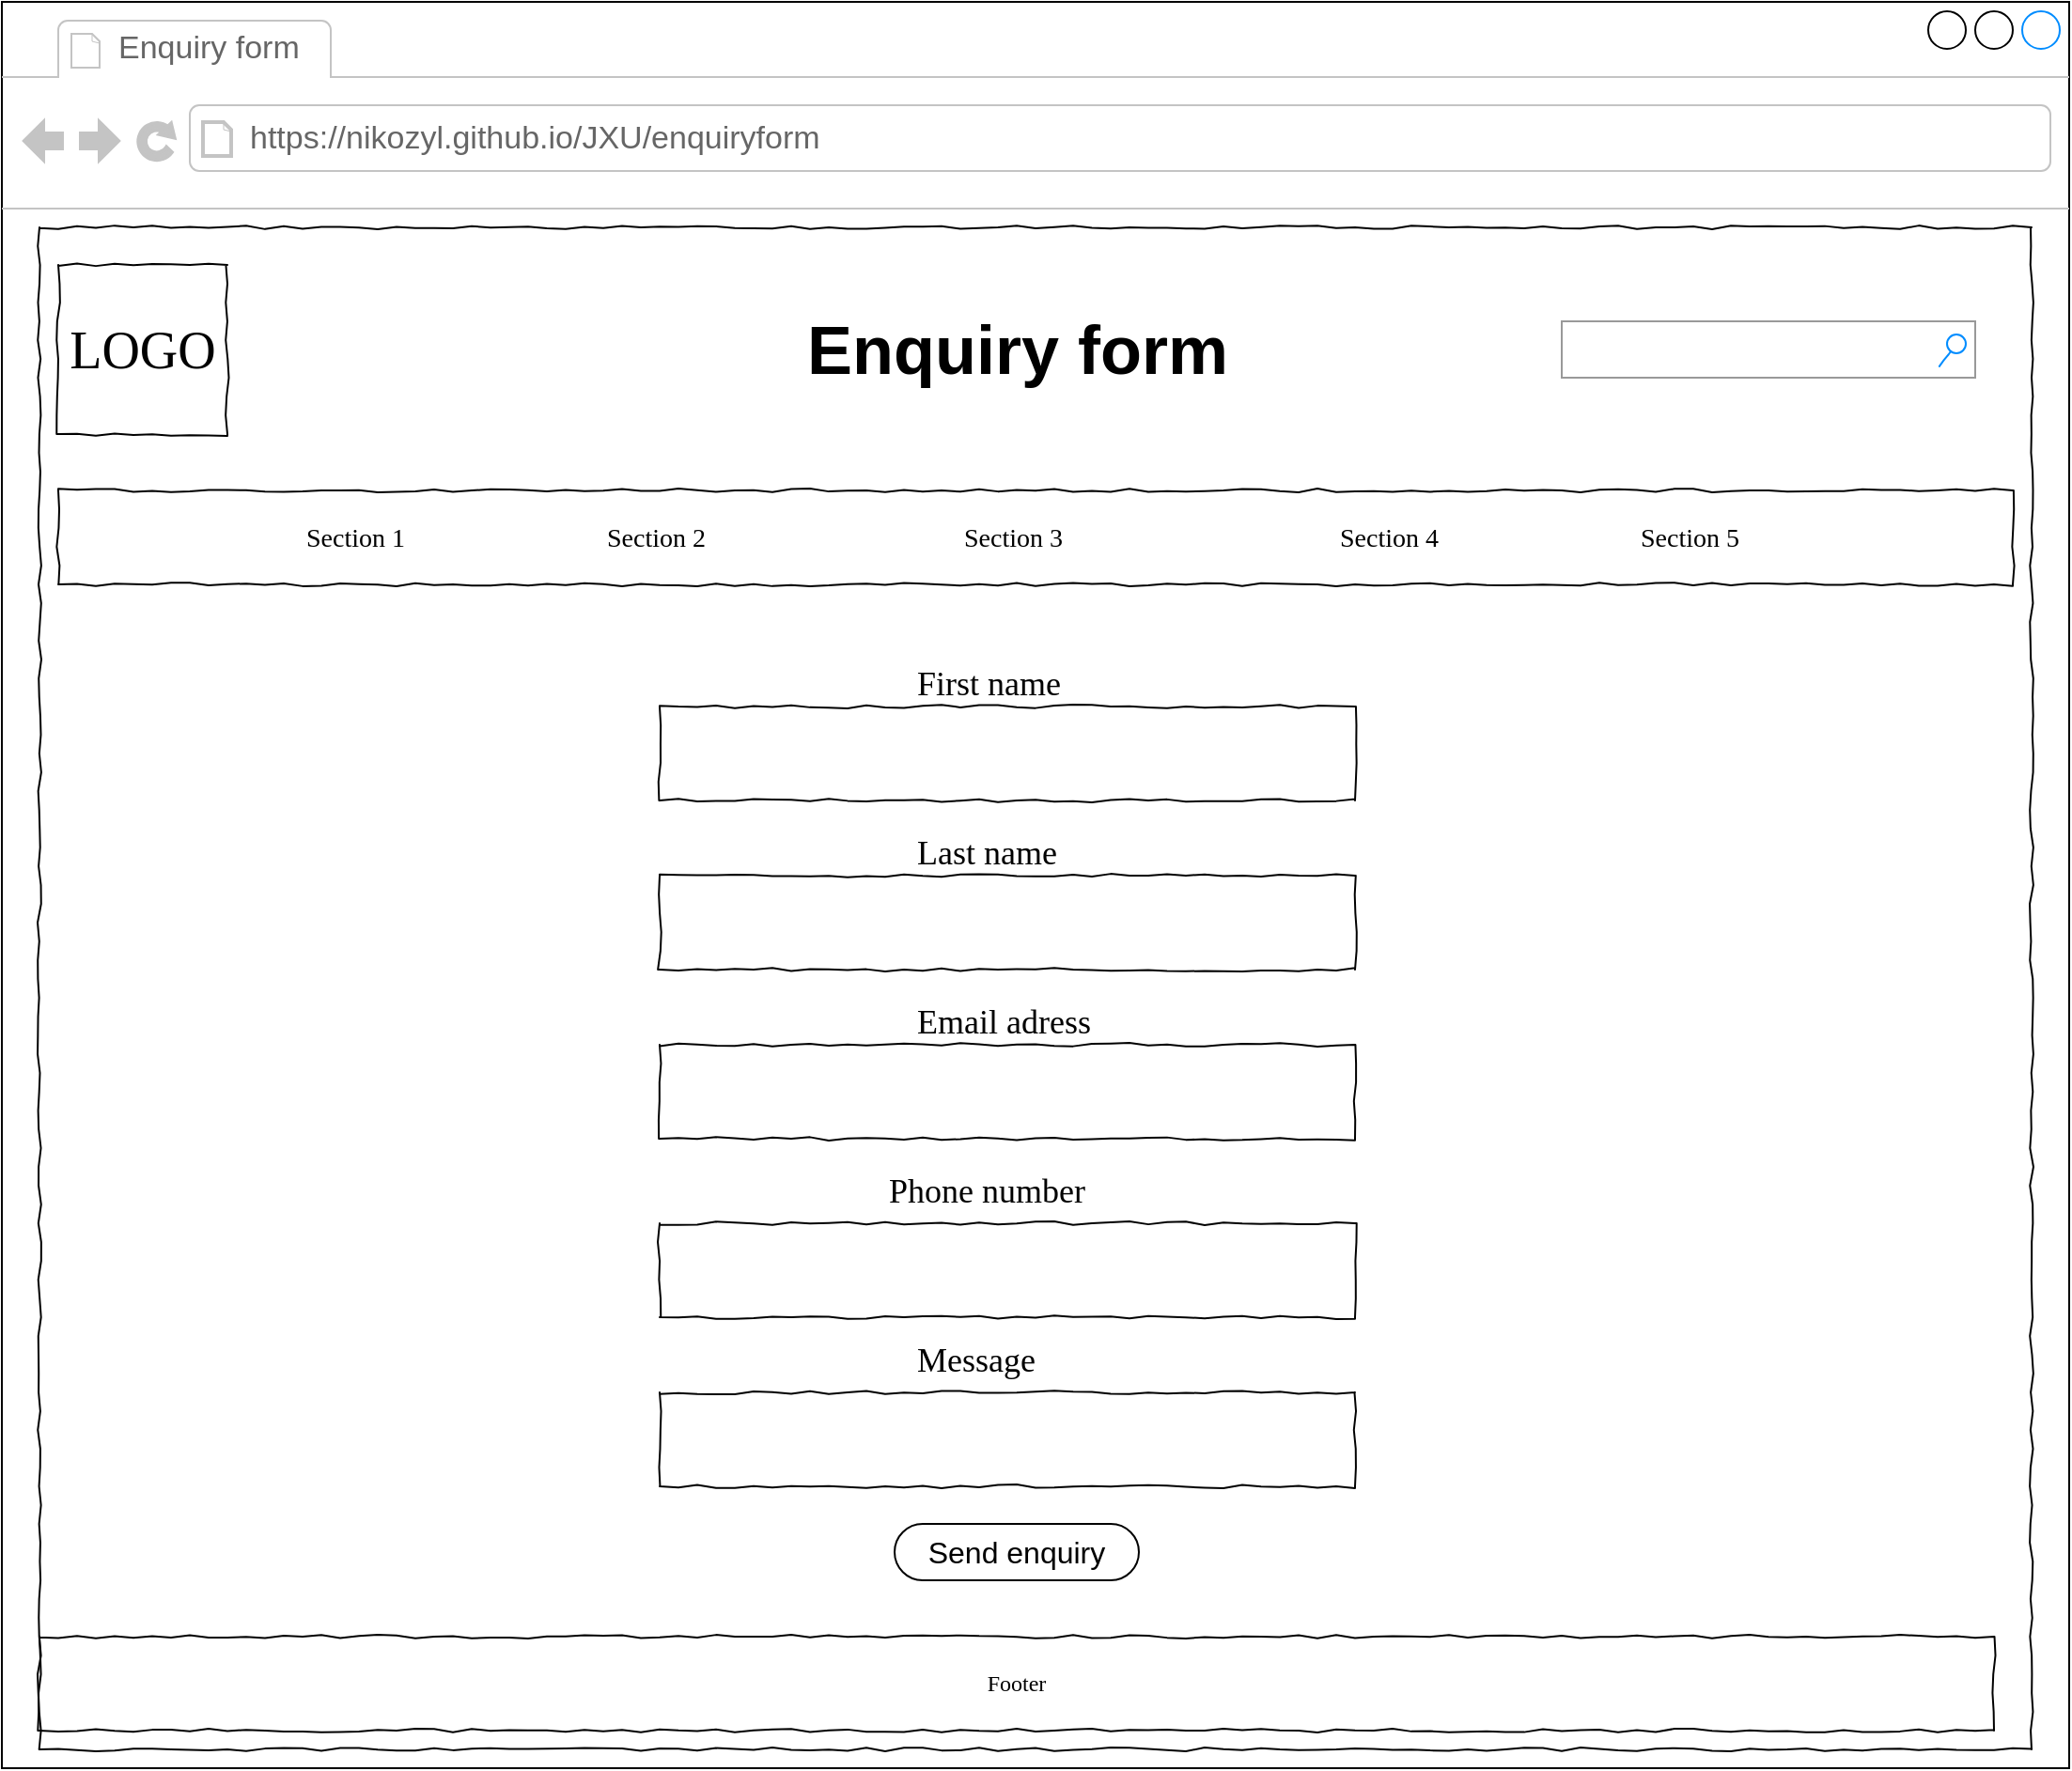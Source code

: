 <mxfile version="21.1.2" type="device">
  <diagram name="Page-1" id="03018318-947c-dd8e-b7a3-06fadd420f32">
    <mxGraphModel dx="1257" dy="-65" grid="1" gridSize="10" guides="1" tooltips="1" connect="1" arrows="1" fold="1" page="1" pageScale="1" pageWidth="1100" pageHeight="850" background="none" math="0" shadow="0">
      <root>
        <mxCell id="0" />
        <mxCell id="1" parent="0" />
        <mxCell id="nvYbezTVS7BWaabWMawG-4" value="" style="strokeWidth=1;shadow=0;dashed=0;align=center;html=1;shape=mxgraph.mockup.containers.browserWindow;rSize=0;strokeColor=default;mainText=,;recursiveResize=0;rounded=0;labelBackgroundColor=none;fontFamily=Verdana;fontSize=12" parent="1" vertex="1">
          <mxGeometry x="10" y="850" width="1100" height="940" as="geometry" />
        </mxCell>
        <mxCell id="nvYbezTVS7BWaabWMawG-5" value="Enquiry form" style="strokeWidth=1;shadow=0;dashed=0;align=center;html=1;shape=mxgraph.mockup.containers.anchor;fontSize=17;fontColor=#666666;align=left;" parent="nvYbezTVS7BWaabWMawG-4" vertex="1">
          <mxGeometry x="60" y="12" width="130" height="26" as="geometry" />
        </mxCell>
        <mxCell id="nvYbezTVS7BWaabWMawG-6" value="https://nikozyl.github.io/JXU/enquiryform" style="strokeWidth=1;shadow=0;dashed=0;align=center;html=1;shape=mxgraph.mockup.containers.anchor;rSize=0;fontSize=17;fontColor=#666666;align=left;" parent="nvYbezTVS7BWaabWMawG-4" vertex="1">
          <mxGeometry x="130" y="60" width="320" height="26" as="geometry" />
        </mxCell>
        <mxCell id="nvYbezTVS7BWaabWMawG-30" value="" style="whiteSpace=wrap;html=1;rounded=0;shadow=0;labelBackgroundColor=none;strokeColor=#000000;strokeWidth=1;fillColor=none;fontFamily=Verdana;fontSize=12;fontColor=#000000;align=center;comic=1;" parent="nvYbezTVS7BWaabWMawG-4" vertex="1">
          <mxGeometry x="20" y="120" width="1060" height="810" as="geometry" />
        </mxCell>
        <mxCell id="nvYbezTVS7BWaabWMawG-31" value="LOGO" style="whiteSpace=wrap;html=1;rounded=0;shadow=0;labelBackgroundColor=none;strokeWidth=1;fontFamily=Verdana;fontSize=28;align=center;comic=1;" parent="nvYbezTVS7BWaabWMawG-4" vertex="1">
          <mxGeometry x="30" y="140" width="90" height="90" as="geometry" />
        </mxCell>
        <mxCell id="nvYbezTVS7BWaabWMawG-32" value="" style="strokeWidth=1;shadow=0;dashed=0;align=center;html=1;shape=mxgraph.mockup.forms.searchBox;strokeColor=#999999;mainText=;strokeColor2=#008cff;fontColor=#666666;fontSize=17;align=left;spacingLeft=3;rounded=0;labelBackgroundColor=none;comic=1;" parent="nvYbezTVS7BWaabWMawG-4" vertex="1">
          <mxGeometry x="830" y="170" width="220" height="30" as="geometry" />
        </mxCell>
        <mxCell id="nvYbezTVS7BWaabWMawG-39" value="" style="whiteSpace=wrap;html=1;rounded=0;shadow=0;labelBackgroundColor=none;strokeWidth=1;fillColor=none;fontFamily=Verdana;fontSize=12;align=center;comic=1;" parent="nvYbezTVS7BWaabWMawG-4" vertex="1">
          <mxGeometry x="30" y="260" width="1040" height="50" as="geometry" />
        </mxCell>
        <mxCell id="nvYbezTVS7BWaabWMawG-40" value="Section 1" style="text;html=1;points=[];align=left;verticalAlign=top;spacingTop=-4;fontSize=14;fontFamily=Verdana" parent="nvYbezTVS7BWaabWMawG-4" vertex="1">
          <mxGeometry x="160" y="275" width="60" height="20" as="geometry" />
        </mxCell>
        <mxCell id="nvYbezTVS7BWaabWMawG-41" value="Section 2" style="text;html=1;points=[];align=left;verticalAlign=top;spacingTop=-4;fontSize=14;fontFamily=Verdana" parent="nvYbezTVS7BWaabWMawG-4" vertex="1">
          <mxGeometry x="320" y="275" width="60" height="20" as="geometry" />
        </mxCell>
        <mxCell id="nvYbezTVS7BWaabWMawG-42" value="Section 3" style="text;html=1;points=[];align=left;verticalAlign=top;spacingTop=-4;fontSize=14;fontFamily=Verdana" parent="nvYbezTVS7BWaabWMawG-4" vertex="1">
          <mxGeometry x="510" y="275" width="60" height="20" as="geometry" />
        </mxCell>
        <mxCell id="nvYbezTVS7BWaabWMawG-43" value="Section 4" style="text;html=1;points=[];align=left;verticalAlign=top;spacingTop=-4;fontSize=14;fontFamily=Verdana" parent="nvYbezTVS7BWaabWMawG-4" vertex="1">
          <mxGeometry x="710" y="275" width="60" height="20" as="geometry" />
        </mxCell>
        <mxCell id="nvYbezTVS7BWaabWMawG-46" value="Section 5" style="text;html=1;points=[];align=left;verticalAlign=top;spacingTop=-4;fontSize=14;fontFamily=Verdana" parent="nvYbezTVS7BWaabWMawG-4" vertex="1">
          <mxGeometry x="870" y="275" width="60" height="20" as="geometry" />
        </mxCell>
        <mxCell id="nvYbezTVS7BWaabWMawG-47" value="Footer" style="whiteSpace=wrap;html=1;rounded=0;shadow=0;labelBackgroundColor=none;strokeWidth=1;fillColor=none;fontFamily=Verdana;fontSize=12;align=center;comic=1;" parent="nvYbezTVS7BWaabWMawG-4" vertex="1">
          <mxGeometry x="20" y="870" width="1040" height="50" as="geometry" />
        </mxCell>
        <mxCell id="nvYbezTVS7BWaabWMawG-50" value="&lt;font style=&quot;font-size: 36px;&quot;&gt;Enquiry form&lt;/font&gt;" style="text;strokeColor=none;fillColor=none;html=1;fontSize=16;fontStyle=1;verticalAlign=middle;align=center;" parent="nvYbezTVS7BWaabWMawG-4" vertex="1">
          <mxGeometry x="415" y="165" width="250" height="40" as="geometry" />
        </mxCell>
        <mxCell id="nvYbezTVS7BWaabWMawG-51" style="edgeStyle=none;curved=1;rounded=0;orthogonalLoop=1;jettySize=auto;html=1;exitX=1;exitY=0.5;exitDx=0;exitDy=0;fontSize=12;startSize=8;endSize=8;" parent="nvYbezTVS7BWaabWMawG-4" source="nvYbezTVS7BWaabWMawG-31" target="nvYbezTVS7BWaabWMawG-31" edge="1">
          <mxGeometry relative="1" as="geometry" />
        </mxCell>
        <mxCell id="x-W4oxdiGgVIEA67tUuT-21" value="" style="whiteSpace=wrap;html=1;rounded=0;shadow=0;labelBackgroundColor=none;strokeWidth=1;fillColor=none;fontFamily=Verdana;fontSize=12;align=center;comic=1;" parent="nvYbezTVS7BWaabWMawG-4" vertex="1">
          <mxGeometry x="350" y="375" width="370" height="50" as="geometry" />
        </mxCell>
        <mxCell id="Tr_VX-6PlBoBxfgb4vxc-4" value="" style="whiteSpace=wrap;html=1;rounded=0;shadow=0;labelBackgroundColor=none;strokeWidth=1;fillColor=none;fontFamily=Verdana;fontSize=12;align=center;comic=1;" parent="nvYbezTVS7BWaabWMawG-4" vertex="1">
          <mxGeometry x="350" y="740" width="370" height="50" as="geometry" />
        </mxCell>
        <mxCell id="Tr_VX-6PlBoBxfgb4vxc-3" value="" style="whiteSpace=wrap;html=1;rounded=0;shadow=0;labelBackgroundColor=none;strokeWidth=1;fillColor=none;fontFamily=Verdana;fontSize=12;align=center;comic=1;" parent="nvYbezTVS7BWaabWMawG-4" vertex="1">
          <mxGeometry x="350" y="650" width="370" height="50" as="geometry" />
        </mxCell>
        <mxCell id="Tr_VX-6PlBoBxfgb4vxc-2" value="" style="whiteSpace=wrap;html=1;rounded=0;shadow=0;labelBackgroundColor=none;strokeWidth=1;fillColor=none;fontFamily=Verdana;fontSize=12;align=center;comic=1;" parent="nvYbezTVS7BWaabWMawG-4" vertex="1">
          <mxGeometry x="350" y="555" width="370" height="50" as="geometry" />
        </mxCell>
        <mxCell id="Tr_VX-6PlBoBxfgb4vxc-1" value="" style="whiteSpace=wrap;html=1;rounded=0;shadow=0;labelBackgroundColor=none;strokeWidth=1;fillColor=none;fontFamily=Verdana;fontSize=12;align=center;comic=1;" parent="nvYbezTVS7BWaabWMawG-4" vertex="1">
          <mxGeometry x="350" y="465" width="370" height="50" as="geometry" />
        </mxCell>
        <mxCell id="Tr_VX-6PlBoBxfgb4vxc-5" value="&lt;font style=&quot;font-size: 18px;&quot;&gt;First name&lt;/font&gt;" style="text;html=1;points=[];align=left;verticalAlign=top;spacingTop=-4;fontSize=14;fontFamily=Verdana" parent="nvYbezTVS7BWaabWMawG-4" vertex="1">
          <mxGeometry x="485" y="350" width="110" height="20" as="geometry" />
        </mxCell>
        <mxCell id="Tr_VX-6PlBoBxfgb4vxc-9" value="&lt;font style=&quot;font-size: 18px;&quot;&gt;Message&lt;/font&gt;" style="text;html=1;points=[];align=left;verticalAlign=top;spacingTop=-4;fontSize=14;fontFamily=Verdana" parent="nvYbezTVS7BWaabWMawG-4" vertex="1">
          <mxGeometry x="485" y="710" width="110" height="20" as="geometry" />
        </mxCell>
        <mxCell id="Tr_VX-6PlBoBxfgb4vxc-8" value="&lt;font style=&quot;font-size: 18px;&quot;&gt;Phone number&lt;/font&gt;" style="text;html=1;points=[];align=left;verticalAlign=top;spacingTop=-4;fontSize=14;fontFamily=Verdana" parent="nvYbezTVS7BWaabWMawG-4" vertex="1">
          <mxGeometry x="470" y="620" width="140" height="20" as="geometry" />
        </mxCell>
        <mxCell id="Tr_VX-6PlBoBxfgb4vxc-7" value="&lt;font style=&quot;font-size: 18px;&quot;&gt;Email adress&lt;/font&gt;" style="text;html=1;points=[];align=left;verticalAlign=top;spacingTop=-4;fontSize=14;fontFamily=Verdana" parent="nvYbezTVS7BWaabWMawG-4" vertex="1">
          <mxGeometry x="485" y="530" width="110" height="20" as="geometry" />
        </mxCell>
        <mxCell id="Tr_VX-6PlBoBxfgb4vxc-6" value="&lt;font style=&quot;font-size: 18px;&quot;&gt;Last name&lt;/font&gt;" style="text;html=1;points=[];align=left;verticalAlign=top;spacingTop=-4;fontSize=14;fontFamily=Verdana" parent="nvYbezTVS7BWaabWMawG-4" vertex="1">
          <mxGeometry x="485" y="440" width="110" height="20" as="geometry" />
        </mxCell>
        <mxCell id="Tr_VX-6PlBoBxfgb4vxc-11" value="Send enquiry" style="rounded=1;whiteSpace=wrap;html=1;fontSize=16;arcSize=50;" parent="nvYbezTVS7BWaabWMawG-4" vertex="1">
          <mxGeometry x="475" y="810" width="130" height="30" as="geometry" />
        </mxCell>
      </root>
    </mxGraphModel>
  </diagram>
</mxfile>
